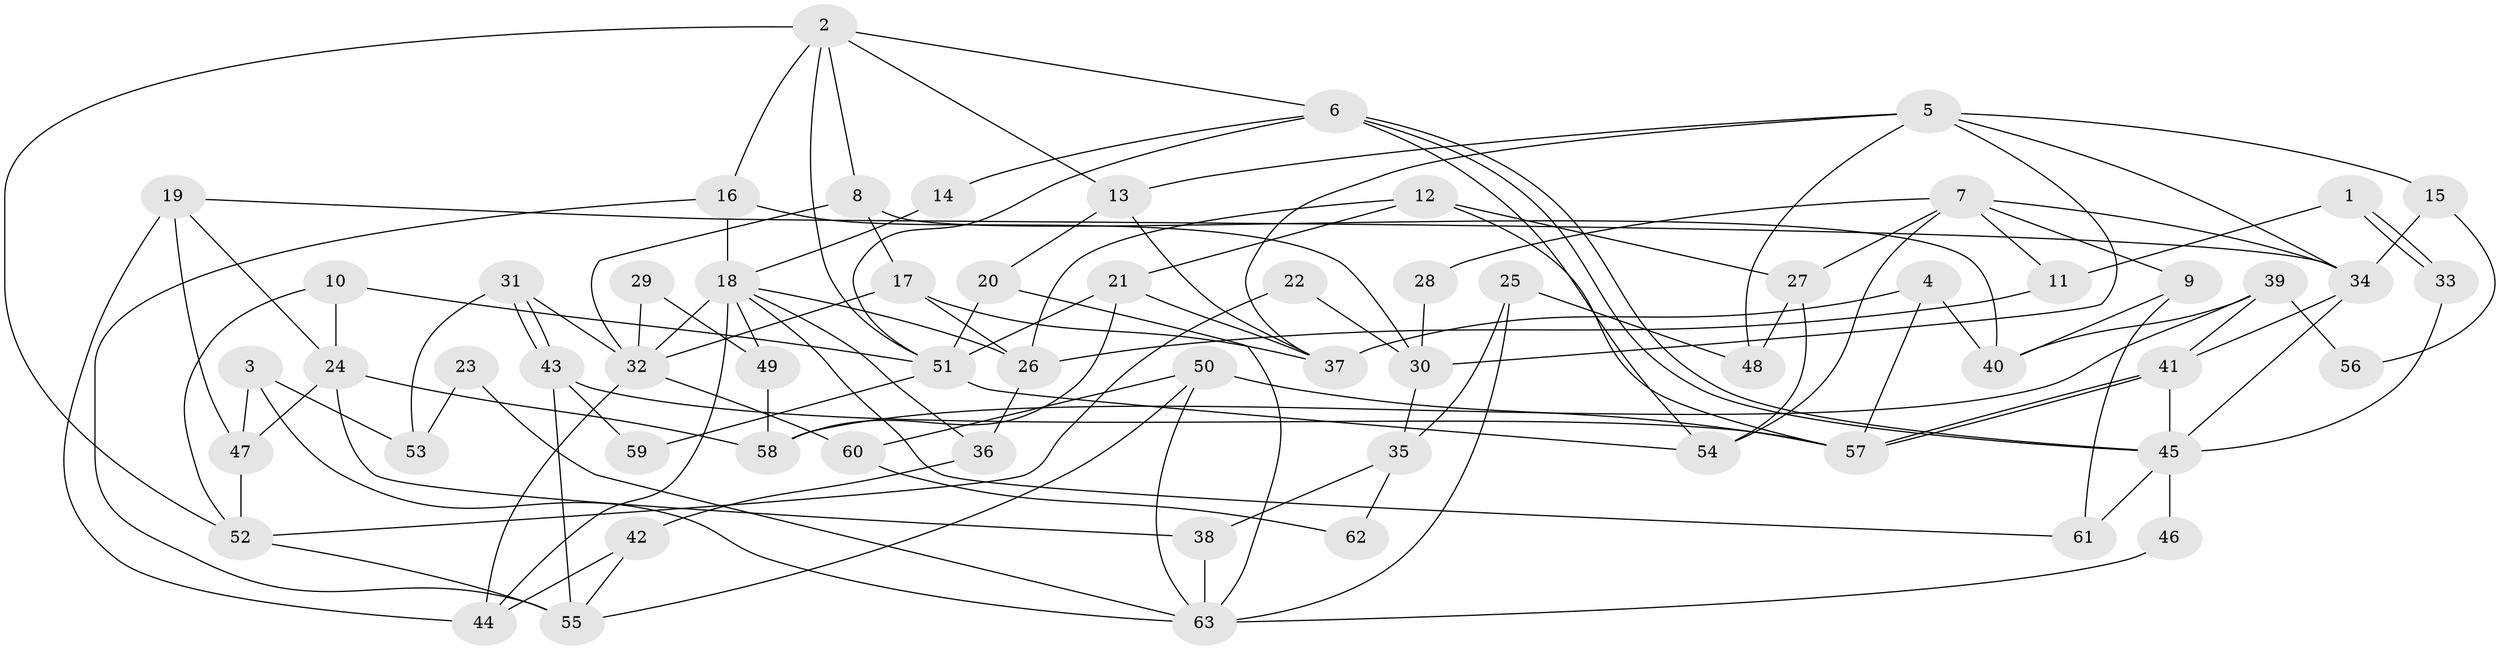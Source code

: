 // coarse degree distribution, {4: 0.1590909090909091, 7: 0.11363636363636363, 5: 0.1590909090909091, 3: 0.20454545454545456, 6: 0.06818181818181818, 9: 0.022727272727272728, 2: 0.18181818181818182, 8: 0.09090909090909091}
// Generated by graph-tools (version 1.1) at 2025/52/02/27/25 19:52:03]
// undirected, 63 vertices, 126 edges
graph export_dot {
graph [start="1"]
  node [color=gray90,style=filled];
  1;
  2;
  3;
  4;
  5;
  6;
  7;
  8;
  9;
  10;
  11;
  12;
  13;
  14;
  15;
  16;
  17;
  18;
  19;
  20;
  21;
  22;
  23;
  24;
  25;
  26;
  27;
  28;
  29;
  30;
  31;
  32;
  33;
  34;
  35;
  36;
  37;
  38;
  39;
  40;
  41;
  42;
  43;
  44;
  45;
  46;
  47;
  48;
  49;
  50;
  51;
  52;
  53;
  54;
  55;
  56;
  57;
  58;
  59;
  60;
  61;
  62;
  63;
  1 -- 33;
  1 -- 33;
  1 -- 11;
  2 -- 51;
  2 -- 6;
  2 -- 8;
  2 -- 13;
  2 -- 16;
  2 -- 52;
  3 -- 63;
  3 -- 47;
  3 -- 53;
  4 -- 37;
  4 -- 57;
  4 -- 40;
  5 -- 37;
  5 -- 34;
  5 -- 13;
  5 -- 15;
  5 -- 30;
  5 -- 48;
  6 -- 51;
  6 -- 45;
  6 -- 45;
  6 -- 14;
  6 -- 54;
  7 -- 54;
  7 -- 34;
  7 -- 9;
  7 -- 11;
  7 -- 27;
  7 -- 28;
  8 -- 32;
  8 -- 17;
  8 -- 40;
  9 -- 40;
  9 -- 61;
  10 -- 51;
  10 -- 24;
  10 -- 52;
  11 -- 26;
  12 -- 57;
  12 -- 21;
  12 -- 26;
  12 -- 27;
  13 -- 20;
  13 -- 37;
  14 -- 18;
  15 -- 34;
  15 -- 56;
  16 -- 18;
  16 -- 30;
  16 -- 55;
  17 -- 26;
  17 -- 32;
  17 -- 37;
  18 -- 44;
  18 -- 36;
  18 -- 26;
  18 -- 32;
  18 -- 49;
  18 -- 61;
  19 -- 34;
  19 -- 24;
  19 -- 44;
  19 -- 47;
  20 -- 63;
  20 -- 51;
  21 -- 51;
  21 -- 37;
  21 -- 58;
  22 -- 52;
  22 -- 30;
  23 -- 53;
  23 -- 63;
  24 -- 47;
  24 -- 58;
  24 -- 38;
  25 -- 63;
  25 -- 48;
  25 -- 35;
  26 -- 36;
  27 -- 48;
  27 -- 54;
  28 -- 30;
  29 -- 32;
  29 -- 49;
  30 -- 35;
  31 -- 43;
  31 -- 43;
  31 -- 32;
  31 -- 53;
  32 -- 44;
  32 -- 60;
  33 -- 45;
  34 -- 45;
  34 -- 41;
  35 -- 38;
  35 -- 62;
  36 -- 42;
  38 -- 63;
  39 -- 40;
  39 -- 41;
  39 -- 56;
  39 -- 58;
  41 -- 57;
  41 -- 57;
  41 -- 45;
  42 -- 55;
  42 -- 44;
  43 -- 55;
  43 -- 57;
  43 -- 59;
  45 -- 61;
  45 -- 46;
  46 -- 63;
  47 -- 52;
  49 -- 58;
  50 -- 55;
  50 -- 57;
  50 -- 60;
  50 -- 63;
  51 -- 54;
  51 -- 59;
  52 -- 55;
  60 -- 62;
}
